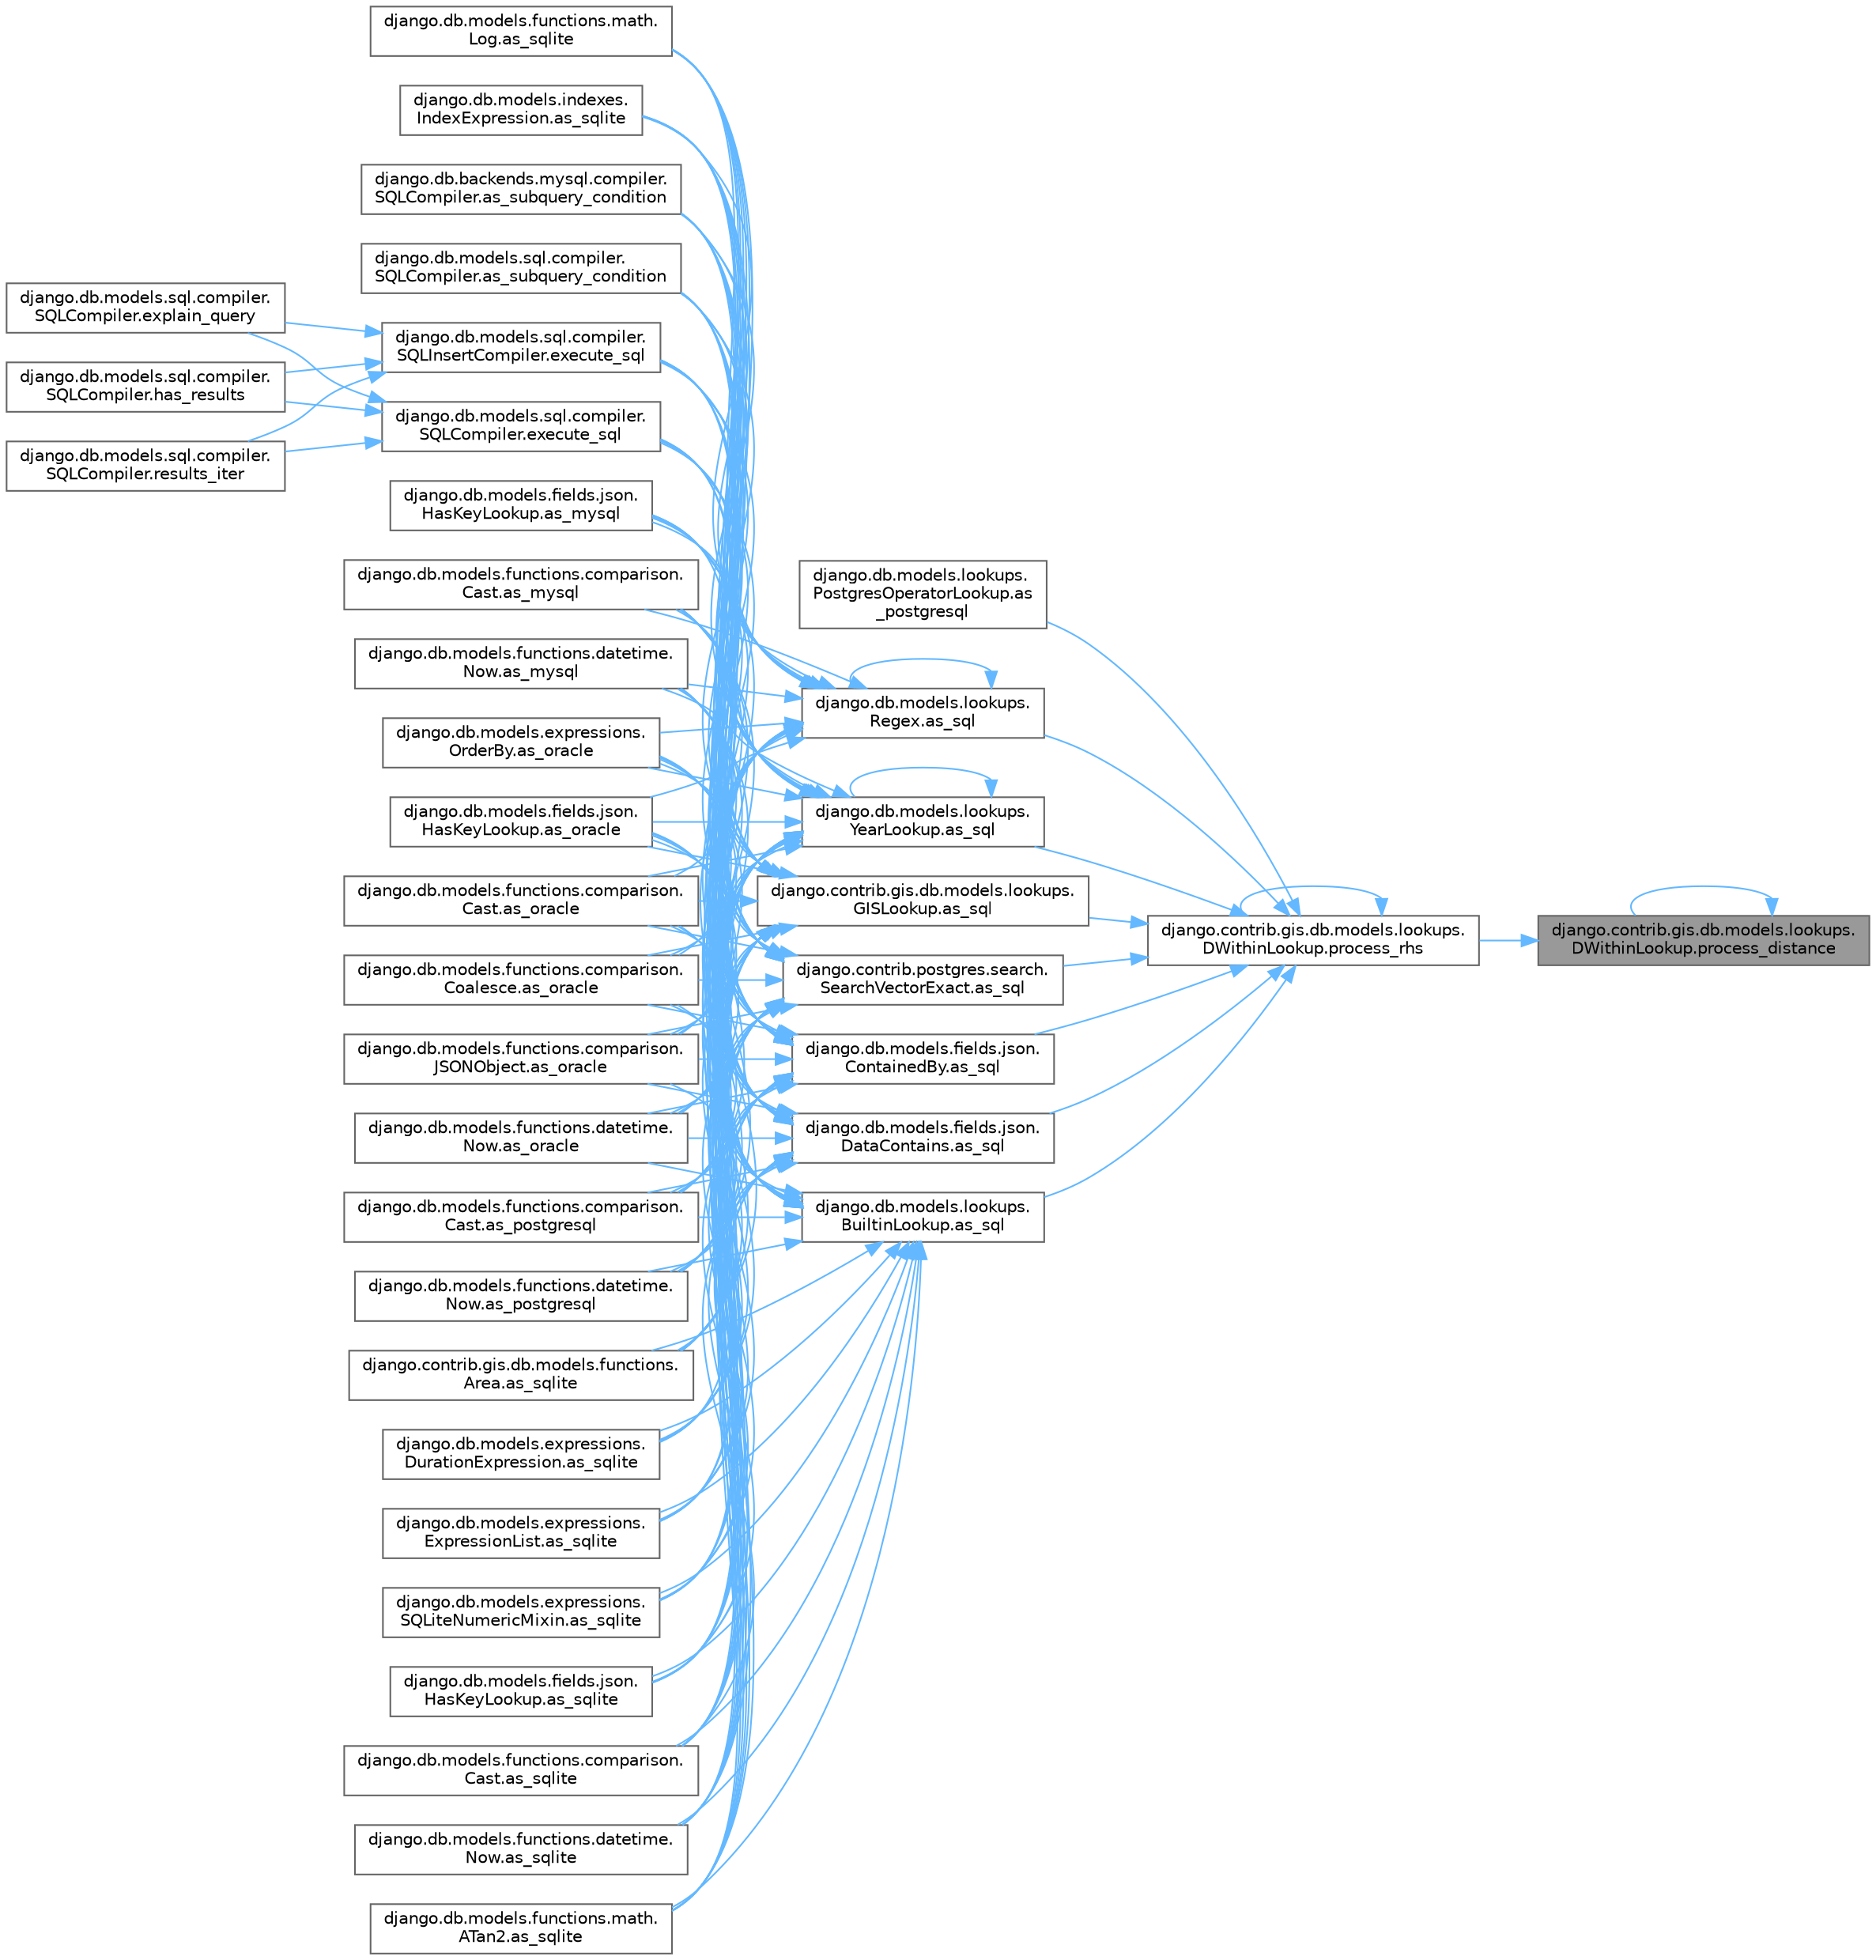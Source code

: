 digraph "django.contrib.gis.db.models.lookups.DWithinLookup.process_distance"
{
 // LATEX_PDF_SIZE
  bgcolor="transparent";
  edge [fontname=Helvetica,fontsize=10,labelfontname=Helvetica,labelfontsize=10];
  node [fontname=Helvetica,fontsize=10,shape=box,height=0.2,width=0.4];
  rankdir="RL";
  Node1 [id="Node000001",label="django.contrib.gis.db.models.lookups.\lDWithinLookup.process_distance",height=0.2,width=0.4,color="gray40", fillcolor="grey60", style="filled", fontcolor="black",tooltip=" "];
  Node1 -> Node1 [id="edge1_Node000001_Node000001",dir="back",color="steelblue1",style="solid",tooltip=" "];
  Node1 -> Node2 [id="edge2_Node000001_Node000002",dir="back",color="steelblue1",style="solid",tooltip=" "];
  Node2 [id="Node000002",label="django.contrib.gis.db.models.lookups.\lDWithinLookup.process_rhs",height=0.2,width=0.4,color="grey40", fillcolor="white", style="filled",URL="$classdjango_1_1contrib_1_1gis_1_1db_1_1models_1_1lookups_1_1_d_within_lookup.html#a7474b6610f8f2e5d881ac696bd524b35",tooltip=" "];
  Node2 -> Node3 [id="edge3_Node000002_Node000003",dir="back",color="steelblue1",style="solid",tooltip=" "];
  Node3 [id="Node000003",label="django.db.models.lookups.\lPostgresOperatorLookup.as\l_postgresql",height=0.2,width=0.4,color="grey40", fillcolor="white", style="filled",URL="$classdjango_1_1db_1_1models_1_1lookups_1_1_postgres_operator_lookup.html#aa5fcb781a6ce643334a068601641eeb8",tooltip=" "];
  Node2 -> Node4 [id="edge4_Node000002_Node000004",dir="back",color="steelblue1",style="solid",tooltip=" "];
  Node4 [id="Node000004",label="django.contrib.gis.db.models.lookups.\lGISLookup.as_sql",height=0.2,width=0.4,color="grey40", fillcolor="white", style="filled",URL="$classdjango_1_1contrib_1_1gis_1_1db_1_1models_1_1lookups_1_1_g_i_s_lookup.html#a205b0f4d374825c94cddf5a23b4a415f",tooltip=" "];
  Node4 -> Node5 [id="edge5_Node000004_Node000005",dir="back",color="steelblue1",style="solid",tooltip=" "];
  Node5 [id="Node000005",label="django.db.models.fields.json.\lHasKeyLookup.as_mysql",height=0.2,width=0.4,color="grey40", fillcolor="white", style="filled",URL="$classdjango_1_1db_1_1models_1_1fields_1_1json_1_1_has_key_lookup.html#a10f67427287f2c0ea32513ca6f481e96",tooltip=" "];
  Node4 -> Node6 [id="edge6_Node000004_Node000006",dir="back",color="steelblue1",style="solid",tooltip=" "];
  Node6 [id="Node000006",label="django.db.models.functions.comparison.\lCast.as_mysql",height=0.2,width=0.4,color="grey40", fillcolor="white", style="filled",URL="$classdjango_1_1db_1_1models_1_1functions_1_1comparison_1_1_cast.html#a447737891e955909c6a381529a67a84e",tooltip=" "];
  Node4 -> Node7 [id="edge7_Node000004_Node000007",dir="back",color="steelblue1",style="solid",tooltip=" "];
  Node7 [id="Node000007",label="django.db.models.functions.datetime.\lNow.as_mysql",height=0.2,width=0.4,color="grey40", fillcolor="white", style="filled",URL="$classdjango_1_1db_1_1models_1_1functions_1_1datetime_1_1_now.html#a070a9334fb198086c0c4e96e9725d92b",tooltip=" "];
  Node4 -> Node8 [id="edge8_Node000004_Node000008",dir="back",color="steelblue1",style="solid",tooltip=" "];
  Node8 [id="Node000008",label="django.db.models.expressions.\lOrderBy.as_oracle",height=0.2,width=0.4,color="grey40", fillcolor="white", style="filled",URL="$classdjango_1_1db_1_1models_1_1expressions_1_1_order_by.html#af9b6ede9b0df85d6bcf54f983b3a8f6a",tooltip=" "];
  Node4 -> Node9 [id="edge9_Node000004_Node000009",dir="back",color="steelblue1",style="solid",tooltip=" "];
  Node9 [id="Node000009",label="django.db.models.fields.json.\lHasKeyLookup.as_oracle",height=0.2,width=0.4,color="grey40", fillcolor="white", style="filled",URL="$classdjango_1_1db_1_1models_1_1fields_1_1json_1_1_has_key_lookup.html#afbb88aa4fb23b3ec3acdc695c2f52398",tooltip=" "];
  Node4 -> Node10 [id="edge10_Node000004_Node000010",dir="back",color="steelblue1",style="solid",tooltip=" "];
  Node10 [id="Node000010",label="django.db.models.functions.comparison.\lCast.as_oracle",height=0.2,width=0.4,color="grey40", fillcolor="white", style="filled",URL="$classdjango_1_1db_1_1models_1_1functions_1_1comparison_1_1_cast.html#ad466cd7ca85dc257d9e2718f41a263ec",tooltip=" "];
  Node4 -> Node11 [id="edge11_Node000004_Node000011",dir="back",color="steelblue1",style="solid",tooltip=" "];
  Node11 [id="Node000011",label="django.db.models.functions.comparison.\lCoalesce.as_oracle",height=0.2,width=0.4,color="grey40", fillcolor="white", style="filled",URL="$classdjango_1_1db_1_1models_1_1functions_1_1comparison_1_1_coalesce.html#a1bbeea180ef3ef4d8ba5d51d33d6ef85",tooltip=" "];
  Node4 -> Node12 [id="edge12_Node000004_Node000012",dir="back",color="steelblue1",style="solid",tooltip=" "];
  Node12 [id="Node000012",label="django.db.models.functions.comparison.\lJSONObject.as_oracle",height=0.2,width=0.4,color="grey40", fillcolor="white", style="filled",URL="$classdjango_1_1db_1_1models_1_1functions_1_1comparison_1_1_j_s_o_n_object.html#a4b4fa1161d27b0a9bbbdd0370e9af364",tooltip=" "];
  Node4 -> Node13 [id="edge13_Node000004_Node000013",dir="back",color="steelblue1",style="solid",tooltip=" "];
  Node13 [id="Node000013",label="django.db.models.functions.datetime.\lNow.as_oracle",height=0.2,width=0.4,color="grey40", fillcolor="white", style="filled",URL="$classdjango_1_1db_1_1models_1_1functions_1_1datetime_1_1_now.html#ad5e1ae918a5c4d39f675f98280440538",tooltip=" "];
  Node4 -> Node14 [id="edge14_Node000004_Node000014",dir="back",color="steelblue1",style="solid",tooltip=" "];
  Node14 [id="Node000014",label="django.db.models.functions.comparison.\lCast.as_postgresql",height=0.2,width=0.4,color="grey40", fillcolor="white", style="filled",URL="$classdjango_1_1db_1_1models_1_1functions_1_1comparison_1_1_cast.html#ae51aa6aa6fe8ca7064d8bca2f8e05188",tooltip=" "];
  Node4 -> Node15 [id="edge15_Node000004_Node000015",dir="back",color="steelblue1",style="solid",tooltip=" "];
  Node15 [id="Node000015",label="django.db.models.functions.datetime.\lNow.as_postgresql",height=0.2,width=0.4,color="grey40", fillcolor="white", style="filled",URL="$classdjango_1_1db_1_1models_1_1functions_1_1datetime_1_1_now.html#af1402a88867fc6d69f3f56f655f37fca",tooltip=" "];
  Node4 -> Node16 [id="edge16_Node000004_Node000016",dir="back",color="steelblue1",style="solid",tooltip=" "];
  Node16 [id="Node000016",label="django.contrib.gis.db.models.functions.\lArea.as_sqlite",height=0.2,width=0.4,color="grey40", fillcolor="white", style="filled",URL="$classdjango_1_1contrib_1_1gis_1_1db_1_1models_1_1functions_1_1_area.html#ab8bfa3d35d4368e04318069dd28bd2ca",tooltip=" "];
  Node4 -> Node17 [id="edge17_Node000004_Node000017",dir="back",color="steelblue1",style="solid",tooltip=" "];
  Node17 [id="Node000017",label="django.db.models.expressions.\lDurationExpression.as_sqlite",height=0.2,width=0.4,color="grey40", fillcolor="white", style="filled",URL="$classdjango_1_1db_1_1models_1_1expressions_1_1_duration_expression.html#a5f33f70ca03904ce9b2e9824652e9fff",tooltip=" "];
  Node4 -> Node18 [id="edge18_Node000004_Node000018",dir="back",color="steelblue1",style="solid",tooltip=" "];
  Node18 [id="Node000018",label="django.db.models.expressions.\lExpressionList.as_sqlite",height=0.2,width=0.4,color="grey40", fillcolor="white", style="filled",URL="$classdjango_1_1db_1_1models_1_1expressions_1_1_expression_list.html#ae577275a98dec786535830e8d24aa13e",tooltip=" "];
  Node4 -> Node19 [id="edge19_Node000004_Node000019",dir="back",color="steelblue1",style="solid",tooltip=" "];
  Node19 [id="Node000019",label="django.db.models.expressions.\lSQLiteNumericMixin.as_sqlite",height=0.2,width=0.4,color="grey40", fillcolor="white", style="filled",URL="$classdjango_1_1db_1_1models_1_1expressions_1_1_s_q_lite_numeric_mixin.html#a7c649b97074b00e095c4ee2b3bc62482",tooltip=" "];
  Node4 -> Node20 [id="edge20_Node000004_Node000020",dir="back",color="steelblue1",style="solid",tooltip=" "];
  Node20 [id="Node000020",label="django.db.models.fields.json.\lHasKeyLookup.as_sqlite",height=0.2,width=0.4,color="grey40", fillcolor="white", style="filled",URL="$classdjango_1_1db_1_1models_1_1fields_1_1json_1_1_has_key_lookup.html#aaa01efd0fa197e203c40f6f05b000141",tooltip=" "];
  Node4 -> Node21 [id="edge21_Node000004_Node000021",dir="back",color="steelblue1",style="solid",tooltip=" "];
  Node21 [id="Node000021",label="django.db.models.functions.comparison.\lCast.as_sqlite",height=0.2,width=0.4,color="grey40", fillcolor="white", style="filled",URL="$classdjango_1_1db_1_1models_1_1functions_1_1comparison_1_1_cast.html#a1943b51797a168ff6a3ad37005086d8c",tooltip=" "];
  Node4 -> Node22 [id="edge22_Node000004_Node000022",dir="back",color="steelblue1",style="solid",tooltip=" "];
  Node22 [id="Node000022",label="django.db.models.functions.datetime.\lNow.as_sqlite",height=0.2,width=0.4,color="grey40", fillcolor="white", style="filled",URL="$classdjango_1_1db_1_1models_1_1functions_1_1datetime_1_1_now.html#a5525700866738572645141dd6f2ef41c",tooltip=" "];
  Node4 -> Node23 [id="edge23_Node000004_Node000023",dir="back",color="steelblue1",style="solid",tooltip=" "];
  Node23 [id="Node000023",label="django.db.models.functions.math.\lATan2.as_sqlite",height=0.2,width=0.4,color="grey40", fillcolor="white", style="filled",URL="$classdjango_1_1db_1_1models_1_1functions_1_1math_1_1_a_tan2.html#ac343d11000341dfc431de19f416ea4b6",tooltip=" "];
  Node4 -> Node24 [id="edge24_Node000004_Node000024",dir="back",color="steelblue1",style="solid",tooltip=" "];
  Node24 [id="Node000024",label="django.db.models.functions.math.\lLog.as_sqlite",height=0.2,width=0.4,color="grey40", fillcolor="white", style="filled",URL="$classdjango_1_1db_1_1models_1_1functions_1_1math_1_1_log.html#afcc146563033738d87dd1dc17d005111",tooltip=" "];
  Node4 -> Node25 [id="edge25_Node000004_Node000025",dir="back",color="steelblue1",style="solid",tooltip=" "];
  Node25 [id="Node000025",label="django.db.models.indexes.\lIndexExpression.as_sqlite",height=0.2,width=0.4,color="grey40", fillcolor="white", style="filled",URL="$classdjango_1_1db_1_1models_1_1indexes_1_1_index_expression.html#af6e5b161cb97d0b8bce944455e8e0d53",tooltip=" "];
  Node4 -> Node26 [id="edge26_Node000004_Node000026",dir="back",color="steelblue1",style="solid",tooltip=" "];
  Node26 [id="Node000026",label="django.db.backends.mysql.compiler.\lSQLCompiler.as_subquery_condition",height=0.2,width=0.4,color="grey40", fillcolor="white", style="filled",URL="$classdjango_1_1db_1_1backends_1_1mysql_1_1compiler_1_1_s_q_l_compiler.html#ab79da4712a24ed75ce13002a54fe8d46",tooltip=" "];
  Node4 -> Node27 [id="edge27_Node000004_Node000027",dir="back",color="steelblue1",style="solid",tooltip=" "];
  Node27 [id="Node000027",label="django.db.models.sql.compiler.\lSQLCompiler.as_subquery_condition",height=0.2,width=0.4,color="grey40", fillcolor="white", style="filled",URL="$classdjango_1_1db_1_1models_1_1sql_1_1compiler_1_1_s_q_l_compiler.html#a78bdce11e05140ed74db8f5463bedfce",tooltip=" "];
  Node4 -> Node28 [id="edge28_Node000004_Node000028",dir="back",color="steelblue1",style="solid",tooltip=" "];
  Node28 [id="Node000028",label="django.db.models.sql.compiler.\lSQLCompiler.execute_sql",height=0.2,width=0.4,color="grey40", fillcolor="white", style="filled",URL="$classdjango_1_1db_1_1models_1_1sql_1_1compiler_1_1_s_q_l_compiler.html#a07cbbc7958a72203f8ebe9ba29b9356f",tooltip=" "];
  Node28 -> Node29 [id="edge29_Node000028_Node000029",dir="back",color="steelblue1",style="solid",tooltip=" "];
  Node29 [id="Node000029",label="django.db.models.sql.compiler.\lSQLCompiler.explain_query",height=0.2,width=0.4,color="grey40", fillcolor="white", style="filled",URL="$classdjango_1_1db_1_1models_1_1sql_1_1compiler_1_1_s_q_l_compiler.html#ae37702aee3a2c220b0d45022bece3120",tooltip=" "];
  Node28 -> Node30 [id="edge30_Node000028_Node000030",dir="back",color="steelblue1",style="solid",tooltip=" "];
  Node30 [id="Node000030",label="django.db.models.sql.compiler.\lSQLCompiler.has_results",height=0.2,width=0.4,color="grey40", fillcolor="white", style="filled",URL="$classdjango_1_1db_1_1models_1_1sql_1_1compiler_1_1_s_q_l_compiler.html#a730571b9b54a4d28aed6af579018b5d4",tooltip=" "];
  Node28 -> Node31 [id="edge31_Node000028_Node000031",dir="back",color="steelblue1",style="solid",tooltip=" "];
  Node31 [id="Node000031",label="django.db.models.sql.compiler.\lSQLCompiler.results_iter",height=0.2,width=0.4,color="grey40", fillcolor="white", style="filled",URL="$classdjango_1_1db_1_1models_1_1sql_1_1compiler_1_1_s_q_l_compiler.html#ae75172de9cb1885c3c8e9842460ee1a6",tooltip=" "];
  Node4 -> Node32 [id="edge32_Node000004_Node000032",dir="back",color="steelblue1",style="solid",tooltip=" "];
  Node32 [id="Node000032",label="django.db.models.sql.compiler.\lSQLInsertCompiler.execute_sql",height=0.2,width=0.4,color="grey40", fillcolor="white", style="filled",URL="$classdjango_1_1db_1_1models_1_1sql_1_1compiler_1_1_s_q_l_insert_compiler.html#a59b977e6c439adafa1c3b0092dd7074f",tooltip=" "];
  Node32 -> Node29 [id="edge33_Node000032_Node000029",dir="back",color="steelblue1",style="solid",tooltip=" "];
  Node32 -> Node30 [id="edge34_Node000032_Node000030",dir="back",color="steelblue1",style="solid",tooltip=" "];
  Node32 -> Node31 [id="edge35_Node000032_Node000031",dir="back",color="steelblue1",style="solid",tooltip=" "];
  Node2 -> Node33 [id="edge36_Node000002_Node000033",dir="back",color="steelblue1",style="solid",tooltip=" "];
  Node33 [id="Node000033",label="django.contrib.postgres.search.\lSearchVectorExact.as_sql",height=0.2,width=0.4,color="grey40", fillcolor="white", style="filled",URL="$classdjango_1_1contrib_1_1postgres_1_1search_1_1_search_vector_exact.html#a6c2ef3f70f628015bf404fa3fd413f87",tooltip=" "];
  Node33 -> Node5 [id="edge37_Node000033_Node000005",dir="back",color="steelblue1",style="solid",tooltip=" "];
  Node33 -> Node6 [id="edge38_Node000033_Node000006",dir="back",color="steelblue1",style="solid",tooltip=" "];
  Node33 -> Node7 [id="edge39_Node000033_Node000007",dir="back",color="steelblue1",style="solid",tooltip=" "];
  Node33 -> Node8 [id="edge40_Node000033_Node000008",dir="back",color="steelblue1",style="solid",tooltip=" "];
  Node33 -> Node9 [id="edge41_Node000033_Node000009",dir="back",color="steelblue1",style="solid",tooltip=" "];
  Node33 -> Node10 [id="edge42_Node000033_Node000010",dir="back",color="steelblue1",style="solid",tooltip=" "];
  Node33 -> Node11 [id="edge43_Node000033_Node000011",dir="back",color="steelblue1",style="solid",tooltip=" "];
  Node33 -> Node12 [id="edge44_Node000033_Node000012",dir="back",color="steelblue1",style="solid",tooltip=" "];
  Node33 -> Node13 [id="edge45_Node000033_Node000013",dir="back",color="steelblue1",style="solid",tooltip=" "];
  Node33 -> Node14 [id="edge46_Node000033_Node000014",dir="back",color="steelblue1",style="solid",tooltip=" "];
  Node33 -> Node15 [id="edge47_Node000033_Node000015",dir="back",color="steelblue1",style="solid",tooltip=" "];
  Node33 -> Node16 [id="edge48_Node000033_Node000016",dir="back",color="steelblue1",style="solid",tooltip=" "];
  Node33 -> Node17 [id="edge49_Node000033_Node000017",dir="back",color="steelblue1",style="solid",tooltip=" "];
  Node33 -> Node18 [id="edge50_Node000033_Node000018",dir="back",color="steelblue1",style="solid",tooltip=" "];
  Node33 -> Node19 [id="edge51_Node000033_Node000019",dir="back",color="steelblue1",style="solid",tooltip=" "];
  Node33 -> Node20 [id="edge52_Node000033_Node000020",dir="back",color="steelblue1",style="solid",tooltip=" "];
  Node33 -> Node21 [id="edge53_Node000033_Node000021",dir="back",color="steelblue1",style="solid",tooltip=" "];
  Node33 -> Node22 [id="edge54_Node000033_Node000022",dir="back",color="steelblue1",style="solid",tooltip=" "];
  Node33 -> Node23 [id="edge55_Node000033_Node000023",dir="back",color="steelblue1",style="solid",tooltip=" "];
  Node33 -> Node24 [id="edge56_Node000033_Node000024",dir="back",color="steelblue1",style="solid",tooltip=" "];
  Node33 -> Node25 [id="edge57_Node000033_Node000025",dir="back",color="steelblue1",style="solid",tooltip=" "];
  Node33 -> Node26 [id="edge58_Node000033_Node000026",dir="back",color="steelblue1",style="solid",tooltip=" "];
  Node33 -> Node27 [id="edge59_Node000033_Node000027",dir="back",color="steelblue1",style="solid",tooltip=" "];
  Node33 -> Node28 [id="edge60_Node000033_Node000028",dir="back",color="steelblue1",style="solid",tooltip=" "];
  Node33 -> Node32 [id="edge61_Node000033_Node000032",dir="back",color="steelblue1",style="solid",tooltip=" "];
  Node2 -> Node34 [id="edge62_Node000002_Node000034",dir="back",color="steelblue1",style="solid",tooltip=" "];
  Node34 [id="Node000034",label="django.db.models.fields.json.\lContainedBy.as_sql",height=0.2,width=0.4,color="grey40", fillcolor="white", style="filled",URL="$classdjango_1_1db_1_1models_1_1fields_1_1json_1_1_contained_by.html#aae40a614388b71105b07f4af5784eed5",tooltip=" "];
  Node34 -> Node5 [id="edge63_Node000034_Node000005",dir="back",color="steelblue1",style="solid",tooltip=" "];
  Node34 -> Node6 [id="edge64_Node000034_Node000006",dir="back",color="steelblue1",style="solid",tooltip=" "];
  Node34 -> Node7 [id="edge65_Node000034_Node000007",dir="back",color="steelblue1",style="solid",tooltip=" "];
  Node34 -> Node8 [id="edge66_Node000034_Node000008",dir="back",color="steelblue1",style="solid",tooltip=" "];
  Node34 -> Node9 [id="edge67_Node000034_Node000009",dir="back",color="steelblue1",style="solid",tooltip=" "];
  Node34 -> Node10 [id="edge68_Node000034_Node000010",dir="back",color="steelblue1",style="solid",tooltip=" "];
  Node34 -> Node11 [id="edge69_Node000034_Node000011",dir="back",color="steelblue1",style="solid",tooltip=" "];
  Node34 -> Node12 [id="edge70_Node000034_Node000012",dir="back",color="steelblue1",style="solid",tooltip=" "];
  Node34 -> Node13 [id="edge71_Node000034_Node000013",dir="back",color="steelblue1",style="solid",tooltip=" "];
  Node34 -> Node14 [id="edge72_Node000034_Node000014",dir="back",color="steelblue1",style="solid",tooltip=" "];
  Node34 -> Node15 [id="edge73_Node000034_Node000015",dir="back",color="steelblue1",style="solid",tooltip=" "];
  Node34 -> Node16 [id="edge74_Node000034_Node000016",dir="back",color="steelblue1",style="solid",tooltip=" "];
  Node34 -> Node17 [id="edge75_Node000034_Node000017",dir="back",color="steelblue1",style="solid",tooltip=" "];
  Node34 -> Node18 [id="edge76_Node000034_Node000018",dir="back",color="steelblue1",style="solid",tooltip=" "];
  Node34 -> Node19 [id="edge77_Node000034_Node000019",dir="back",color="steelblue1",style="solid",tooltip=" "];
  Node34 -> Node20 [id="edge78_Node000034_Node000020",dir="back",color="steelblue1",style="solid",tooltip=" "];
  Node34 -> Node21 [id="edge79_Node000034_Node000021",dir="back",color="steelblue1",style="solid",tooltip=" "];
  Node34 -> Node22 [id="edge80_Node000034_Node000022",dir="back",color="steelblue1",style="solid",tooltip=" "];
  Node34 -> Node23 [id="edge81_Node000034_Node000023",dir="back",color="steelblue1",style="solid",tooltip=" "];
  Node34 -> Node24 [id="edge82_Node000034_Node000024",dir="back",color="steelblue1",style="solid",tooltip=" "];
  Node34 -> Node25 [id="edge83_Node000034_Node000025",dir="back",color="steelblue1",style="solid",tooltip=" "];
  Node34 -> Node26 [id="edge84_Node000034_Node000026",dir="back",color="steelblue1",style="solid",tooltip=" "];
  Node34 -> Node27 [id="edge85_Node000034_Node000027",dir="back",color="steelblue1",style="solid",tooltip=" "];
  Node34 -> Node28 [id="edge86_Node000034_Node000028",dir="back",color="steelblue1",style="solid",tooltip=" "];
  Node34 -> Node32 [id="edge87_Node000034_Node000032",dir="back",color="steelblue1",style="solid",tooltip=" "];
  Node2 -> Node35 [id="edge88_Node000002_Node000035",dir="back",color="steelblue1",style="solid",tooltip=" "];
  Node35 [id="Node000035",label="django.db.models.fields.json.\lDataContains.as_sql",height=0.2,width=0.4,color="grey40", fillcolor="white", style="filled",URL="$classdjango_1_1db_1_1models_1_1fields_1_1json_1_1_data_contains.html#afafb732d23c185c8fbda13e54e15c9af",tooltip=" "];
  Node35 -> Node5 [id="edge89_Node000035_Node000005",dir="back",color="steelblue1",style="solid",tooltip=" "];
  Node35 -> Node6 [id="edge90_Node000035_Node000006",dir="back",color="steelblue1",style="solid",tooltip=" "];
  Node35 -> Node7 [id="edge91_Node000035_Node000007",dir="back",color="steelblue1",style="solid",tooltip=" "];
  Node35 -> Node8 [id="edge92_Node000035_Node000008",dir="back",color="steelblue1",style="solid",tooltip=" "];
  Node35 -> Node9 [id="edge93_Node000035_Node000009",dir="back",color="steelblue1",style="solid",tooltip=" "];
  Node35 -> Node10 [id="edge94_Node000035_Node000010",dir="back",color="steelblue1",style="solid",tooltip=" "];
  Node35 -> Node11 [id="edge95_Node000035_Node000011",dir="back",color="steelblue1",style="solid",tooltip=" "];
  Node35 -> Node12 [id="edge96_Node000035_Node000012",dir="back",color="steelblue1",style="solid",tooltip=" "];
  Node35 -> Node13 [id="edge97_Node000035_Node000013",dir="back",color="steelblue1",style="solid",tooltip=" "];
  Node35 -> Node14 [id="edge98_Node000035_Node000014",dir="back",color="steelblue1",style="solid",tooltip=" "];
  Node35 -> Node15 [id="edge99_Node000035_Node000015",dir="back",color="steelblue1",style="solid",tooltip=" "];
  Node35 -> Node16 [id="edge100_Node000035_Node000016",dir="back",color="steelblue1",style="solid",tooltip=" "];
  Node35 -> Node17 [id="edge101_Node000035_Node000017",dir="back",color="steelblue1",style="solid",tooltip=" "];
  Node35 -> Node18 [id="edge102_Node000035_Node000018",dir="back",color="steelblue1",style="solid",tooltip=" "];
  Node35 -> Node19 [id="edge103_Node000035_Node000019",dir="back",color="steelblue1",style="solid",tooltip=" "];
  Node35 -> Node20 [id="edge104_Node000035_Node000020",dir="back",color="steelblue1",style="solid",tooltip=" "];
  Node35 -> Node21 [id="edge105_Node000035_Node000021",dir="back",color="steelblue1",style="solid",tooltip=" "];
  Node35 -> Node22 [id="edge106_Node000035_Node000022",dir="back",color="steelblue1",style="solid",tooltip=" "];
  Node35 -> Node23 [id="edge107_Node000035_Node000023",dir="back",color="steelblue1",style="solid",tooltip=" "];
  Node35 -> Node24 [id="edge108_Node000035_Node000024",dir="back",color="steelblue1",style="solid",tooltip=" "];
  Node35 -> Node25 [id="edge109_Node000035_Node000025",dir="back",color="steelblue1",style="solid",tooltip=" "];
  Node35 -> Node26 [id="edge110_Node000035_Node000026",dir="back",color="steelblue1",style="solid",tooltip=" "];
  Node35 -> Node27 [id="edge111_Node000035_Node000027",dir="back",color="steelblue1",style="solid",tooltip=" "];
  Node35 -> Node28 [id="edge112_Node000035_Node000028",dir="back",color="steelblue1",style="solid",tooltip=" "];
  Node35 -> Node32 [id="edge113_Node000035_Node000032",dir="back",color="steelblue1",style="solid",tooltip=" "];
  Node2 -> Node36 [id="edge114_Node000002_Node000036",dir="back",color="steelblue1",style="solid",tooltip=" "];
  Node36 [id="Node000036",label="django.db.models.lookups.\lBuiltinLookup.as_sql",height=0.2,width=0.4,color="grey40", fillcolor="white", style="filled",URL="$classdjango_1_1db_1_1models_1_1lookups_1_1_builtin_lookup.html#a9d1c6f0deb2d1437744326d0da2c75ae",tooltip=" "];
  Node36 -> Node5 [id="edge115_Node000036_Node000005",dir="back",color="steelblue1",style="solid",tooltip=" "];
  Node36 -> Node6 [id="edge116_Node000036_Node000006",dir="back",color="steelblue1",style="solid",tooltip=" "];
  Node36 -> Node7 [id="edge117_Node000036_Node000007",dir="back",color="steelblue1",style="solid",tooltip=" "];
  Node36 -> Node8 [id="edge118_Node000036_Node000008",dir="back",color="steelblue1",style="solid",tooltip=" "];
  Node36 -> Node9 [id="edge119_Node000036_Node000009",dir="back",color="steelblue1",style="solid",tooltip=" "];
  Node36 -> Node10 [id="edge120_Node000036_Node000010",dir="back",color="steelblue1",style="solid",tooltip=" "];
  Node36 -> Node11 [id="edge121_Node000036_Node000011",dir="back",color="steelblue1",style="solid",tooltip=" "];
  Node36 -> Node12 [id="edge122_Node000036_Node000012",dir="back",color="steelblue1",style="solid",tooltip=" "];
  Node36 -> Node13 [id="edge123_Node000036_Node000013",dir="back",color="steelblue1",style="solid",tooltip=" "];
  Node36 -> Node14 [id="edge124_Node000036_Node000014",dir="back",color="steelblue1",style="solid",tooltip=" "];
  Node36 -> Node15 [id="edge125_Node000036_Node000015",dir="back",color="steelblue1",style="solid",tooltip=" "];
  Node36 -> Node16 [id="edge126_Node000036_Node000016",dir="back",color="steelblue1",style="solid",tooltip=" "];
  Node36 -> Node17 [id="edge127_Node000036_Node000017",dir="back",color="steelblue1",style="solid",tooltip=" "];
  Node36 -> Node18 [id="edge128_Node000036_Node000018",dir="back",color="steelblue1",style="solid",tooltip=" "];
  Node36 -> Node19 [id="edge129_Node000036_Node000019",dir="back",color="steelblue1",style="solid",tooltip=" "];
  Node36 -> Node20 [id="edge130_Node000036_Node000020",dir="back",color="steelblue1",style="solid",tooltip=" "];
  Node36 -> Node21 [id="edge131_Node000036_Node000021",dir="back",color="steelblue1",style="solid",tooltip=" "];
  Node36 -> Node22 [id="edge132_Node000036_Node000022",dir="back",color="steelblue1",style="solid",tooltip=" "];
  Node36 -> Node23 [id="edge133_Node000036_Node000023",dir="back",color="steelblue1",style="solid",tooltip=" "];
  Node36 -> Node24 [id="edge134_Node000036_Node000024",dir="back",color="steelblue1",style="solid",tooltip=" "];
  Node36 -> Node25 [id="edge135_Node000036_Node000025",dir="back",color="steelblue1",style="solid",tooltip=" "];
  Node36 -> Node26 [id="edge136_Node000036_Node000026",dir="back",color="steelblue1",style="solid",tooltip=" "];
  Node36 -> Node27 [id="edge137_Node000036_Node000027",dir="back",color="steelblue1",style="solid",tooltip=" "];
  Node36 -> Node28 [id="edge138_Node000036_Node000028",dir="back",color="steelblue1",style="solid",tooltip=" "];
  Node36 -> Node32 [id="edge139_Node000036_Node000032",dir="back",color="steelblue1",style="solid",tooltip=" "];
  Node2 -> Node37 [id="edge140_Node000002_Node000037",dir="back",color="steelblue1",style="solid",tooltip=" "];
  Node37 [id="Node000037",label="django.db.models.lookups.\lRegex.as_sql",height=0.2,width=0.4,color="grey40", fillcolor="white", style="filled",URL="$classdjango_1_1db_1_1models_1_1lookups_1_1_regex.html#a6c6fe61203c4b3f9686a4467a599aed0",tooltip=" "];
  Node37 -> Node5 [id="edge141_Node000037_Node000005",dir="back",color="steelblue1",style="solid",tooltip=" "];
  Node37 -> Node6 [id="edge142_Node000037_Node000006",dir="back",color="steelblue1",style="solid",tooltip=" "];
  Node37 -> Node7 [id="edge143_Node000037_Node000007",dir="back",color="steelblue1",style="solid",tooltip=" "];
  Node37 -> Node8 [id="edge144_Node000037_Node000008",dir="back",color="steelblue1",style="solid",tooltip=" "];
  Node37 -> Node9 [id="edge145_Node000037_Node000009",dir="back",color="steelblue1",style="solid",tooltip=" "];
  Node37 -> Node10 [id="edge146_Node000037_Node000010",dir="back",color="steelblue1",style="solid",tooltip=" "];
  Node37 -> Node11 [id="edge147_Node000037_Node000011",dir="back",color="steelblue1",style="solid",tooltip=" "];
  Node37 -> Node12 [id="edge148_Node000037_Node000012",dir="back",color="steelblue1",style="solid",tooltip=" "];
  Node37 -> Node13 [id="edge149_Node000037_Node000013",dir="back",color="steelblue1",style="solid",tooltip=" "];
  Node37 -> Node14 [id="edge150_Node000037_Node000014",dir="back",color="steelblue1",style="solid",tooltip=" "];
  Node37 -> Node15 [id="edge151_Node000037_Node000015",dir="back",color="steelblue1",style="solid",tooltip=" "];
  Node37 -> Node37 [id="edge152_Node000037_Node000037",dir="back",color="steelblue1",style="solid",tooltip=" "];
  Node37 -> Node16 [id="edge153_Node000037_Node000016",dir="back",color="steelblue1",style="solid",tooltip=" "];
  Node37 -> Node17 [id="edge154_Node000037_Node000017",dir="back",color="steelblue1",style="solid",tooltip=" "];
  Node37 -> Node18 [id="edge155_Node000037_Node000018",dir="back",color="steelblue1",style="solid",tooltip=" "];
  Node37 -> Node19 [id="edge156_Node000037_Node000019",dir="back",color="steelblue1",style="solid",tooltip=" "];
  Node37 -> Node20 [id="edge157_Node000037_Node000020",dir="back",color="steelblue1",style="solid",tooltip=" "];
  Node37 -> Node21 [id="edge158_Node000037_Node000021",dir="back",color="steelblue1",style="solid",tooltip=" "];
  Node37 -> Node22 [id="edge159_Node000037_Node000022",dir="back",color="steelblue1",style="solid",tooltip=" "];
  Node37 -> Node23 [id="edge160_Node000037_Node000023",dir="back",color="steelblue1",style="solid",tooltip=" "];
  Node37 -> Node24 [id="edge161_Node000037_Node000024",dir="back",color="steelblue1",style="solid",tooltip=" "];
  Node37 -> Node25 [id="edge162_Node000037_Node000025",dir="back",color="steelblue1",style="solid",tooltip=" "];
  Node37 -> Node26 [id="edge163_Node000037_Node000026",dir="back",color="steelblue1",style="solid",tooltip=" "];
  Node37 -> Node27 [id="edge164_Node000037_Node000027",dir="back",color="steelblue1",style="solid",tooltip=" "];
  Node37 -> Node28 [id="edge165_Node000037_Node000028",dir="back",color="steelblue1",style="solid",tooltip=" "];
  Node37 -> Node32 [id="edge166_Node000037_Node000032",dir="back",color="steelblue1",style="solid",tooltip=" "];
  Node2 -> Node38 [id="edge167_Node000002_Node000038",dir="back",color="steelblue1",style="solid",tooltip=" "];
  Node38 [id="Node000038",label="django.db.models.lookups.\lYearLookup.as_sql",height=0.2,width=0.4,color="grey40", fillcolor="white", style="filled",URL="$classdjango_1_1db_1_1models_1_1lookups_1_1_year_lookup.html#a0fefef3b3ac50f322fdbc4d9d150b356",tooltip=" "];
  Node38 -> Node5 [id="edge168_Node000038_Node000005",dir="back",color="steelblue1",style="solid",tooltip=" "];
  Node38 -> Node6 [id="edge169_Node000038_Node000006",dir="back",color="steelblue1",style="solid",tooltip=" "];
  Node38 -> Node7 [id="edge170_Node000038_Node000007",dir="back",color="steelblue1",style="solid",tooltip=" "];
  Node38 -> Node8 [id="edge171_Node000038_Node000008",dir="back",color="steelblue1",style="solid",tooltip=" "];
  Node38 -> Node9 [id="edge172_Node000038_Node000009",dir="back",color="steelblue1",style="solid",tooltip=" "];
  Node38 -> Node10 [id="edge173_Node000038_Node000010",dir="back",color="steelblue1",style="solid",tooltip=" "];
  Node38 -> Node11 [id="edge174_Node000038_Node000011",dir="back",color="steelblue1",style="solid",tooltip=" "];
  Node38 -> Node12 [id="edge175_Node000038_Node000012",dir="back",color="steelblue1",style="solid",tooltip=" "];
  Node38 -> Node13 [id="edge176_Node000038_Node000013",dir="back",color="steelblue1",style="solid",tooltip=" "];
  Node38 -> Node14 [id="edge177_Node000038_Node000014",dir="back",color="steelblue1",style="solid",tooltip=" "];
  Node38 -> Node15 [id="edge178_Node000038_Node000015",dir="back",color="steelblue1",style="solid",tooltip=" "];
  Node38 -> Node38 [id="edge179_Node000038_Node000038",dir="back",color="steelblue1",style="solid",tooltip=" "];
  Node38 -> Node16 [id="edge180_Node000038_Node000016",dir="back",color="steelblue1",style="solid",tooltip=" "];
  Node38 -> Node17 [id="edge181_Node000038_Node000017",dir="back",color="steelblue1",style="solid",tooltip=" "];
  Node38 -> Node18 [id="edge182_Node000038_Node000018",dir="back",color="steelblue1",style="solid",tooltip=" "];
  Node38 -> Node19 [id="edge183_Node000038_Node000019",dir="back",color="steelblue1",style="solid",tooltip=" "];
  Node38 -> Node20 [id="edge184_Node000038_Node000020",dir="back",color="steelblue1",style="solid",tooltip=" "];
  Node38 -> Node21 [id="edge185_Node000038_Node000021",dir="back",color="steelblue1",style="solid",tooltip=" "];
  Node38 -> Node22 [id="edge186_Node000038_Node000022",dir="back",color="steelblue1",style="solid",tooltip=" "];
  Node38 -> Node23 [id="edge187_Node000038_Node000023",dir="back",color="steelblue1",style="solid",tooltip=" "];
  Node38 -> Node24 [id="edge188_Node000038_Node000024",dir="back",color="steelblue1",style="solid",tooltip=" "];
  Node38 -> Node25 [id="edge189_Node000038_Node000025",dir="back",color="steelblue1",style="solid",tooltip=" "];
  Node38 -> Node26 [id="edge190_Node000038_Node000026",dir="back",color="steelblue1",style="solid",tooltip=" "];
  Node38 -> Node27 [id="edge191_Node000038_Node000027",dir="back",color="steelblue1",style="solid",tooltip=" "];
  Node38 -> Node28 [id="edge192_Node000038_Node000028",dir="back",color="steelblue1",style="solid",tooltip=" "];
  Node38 -> Node32 [id="edge193_Node000038_Node000032",dir="back",color="steelblue1",style="solid",tooltip=" "];
  Node2 -> Node2 [id="edge194_Node000002_Node000002",dir="back",color="steelblue1",style="solid",tooltip=" "];
}
